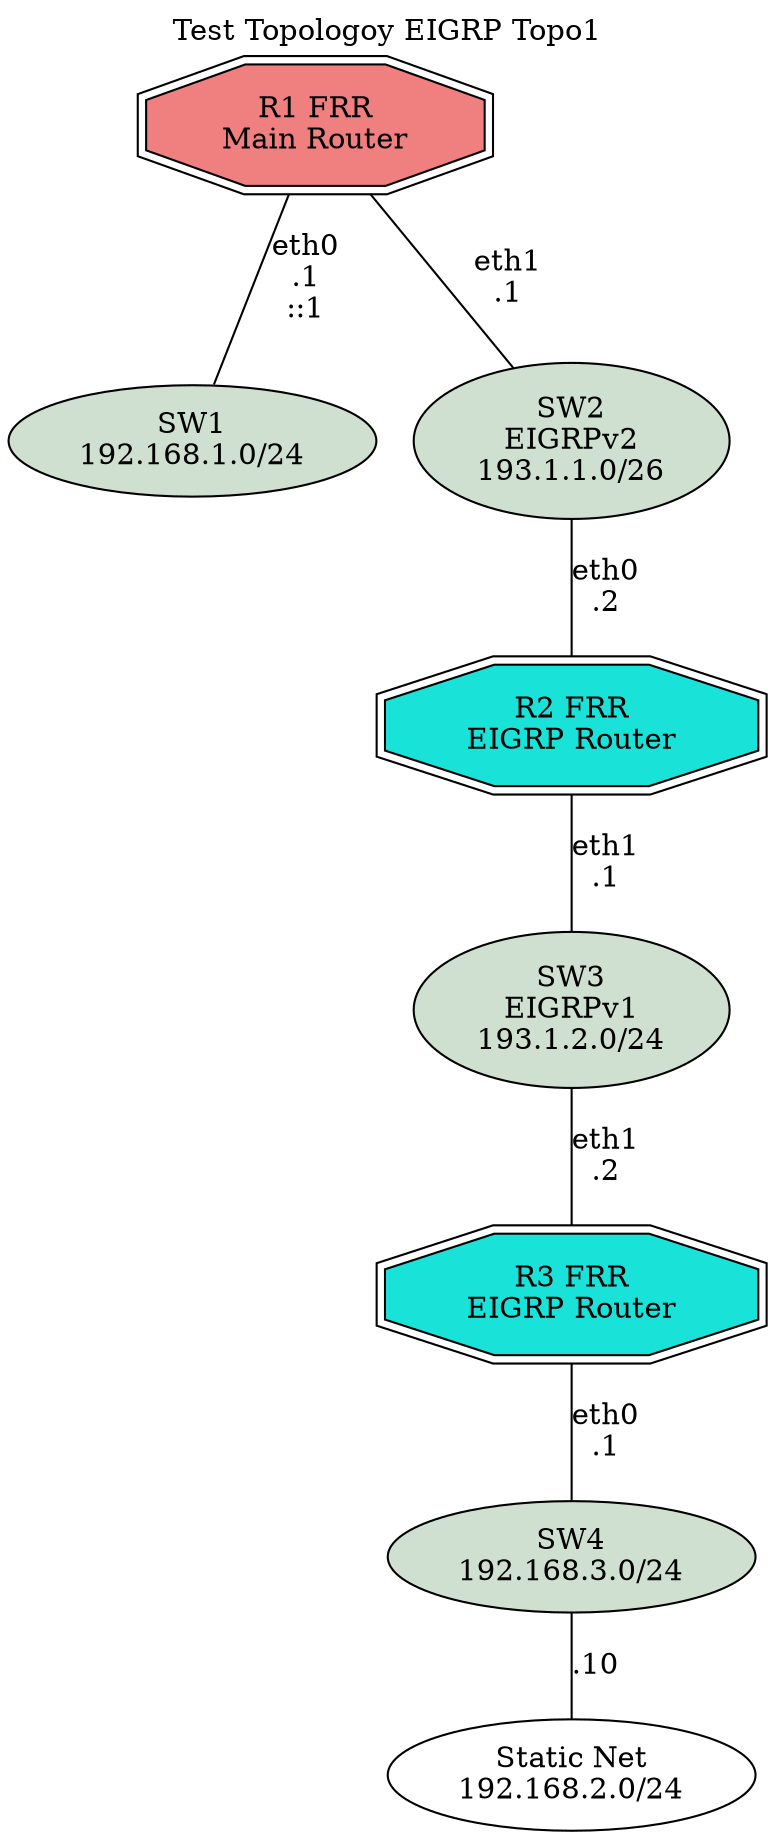 ## GraphViz file for test_eigrp_topo1
##
## Color coding:
#########################
##  Main FRR: #f08080  red
##  Switches: #d0e0d0  gray
##  RIP:      #19e3d9  Cyan
##  RIPng:    #fcb314  dark yellow
##  EIGRP:    #696969
##  OSPFv2:   #32b835  Green
##  OSPFv3:   #19e3d9  Cyan
##  ISIS IPv4 #fcb314  dark yellow
##  ISIS IPv6 #9a81ec  purple
##  BGP IPv4  #eee3d3  beige
##  BGP IPv6  #fdff00  yellow
##### Colors (see http://www.color-hex.com/)

graph test_eigrp_topo1 {
	overlap=false;
	constraint=false;

    // title
    labelloc="t";
    label="Test Topologoy EIGRP Topo1";

	######################
	# Routers	
	######################

	# Main FRR Router with all protocols
	R1 [shape=doubleoctagon, label="R1 FRR\nMain Router", fillcolor="#f08080", style=filled];
	
	# EIGRP Routers
	R2 [shape=doubleoctagon, label="R2 FRR\nEIGRP Router", fillcolor="#19e3d9", style=filled];
	R3 [shape=doubleoctagon, label="R3 FRR\nEIGRP Router", fillcolor="#19e3d9", style=filled];

	######################
	# Network Lists
	######################

    SW1_R1_stub [label="SW1\n192.168.1.0/24", fillcolor="#d0e0d0", style=filled];

	# EIGRP Networks
    SW2_R1_R2 [label="SW2\nEIGRPv2\n193.1.1.0/26", fillcolor="#d0e0d0", style=filled];
    SW3_R2_R3 [label="SW3\nEIGRPv1\n193.1.2.0/24", fillcolor="#d0e0d0", style=filled];
    SW4_R3 [label="SW4\n192.168.3.0/24", fillcolor="#d0e0d0", style=filled];
    Net_R3_remote [label="Static Net\n192.168.2.0/24"];

	######################
	# Network Connections
	######################
    R1 -- SW1_R1_stub [label = "eth0\n.1\n::1"];

    # EIGRP Network
    R1 -- SW2_R1_R2 [label = "eth1\n.1"];
    SW2_R1_R2 -- R2 [label = "eth0\n.2"];
    R2 -- SW3_R2_R3 [label = "eth1\n.1"];
    SW3_R2_R3 -- R3 [label = "eth1\n.2"];
    R3 -- SW4_R3 [label = "eth0\n.1"];
    SW4_R3 -- Net_R3_remote [label = ".10"];
	
}
